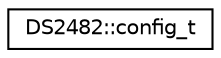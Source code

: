 digraph "Graphical Class Hierarchy"
{
  edge [fontname="Helvetica",fontsize="10",labelfontname="Helvetica",labelfontsize="10"];
  node [fontname="Helvetica",fontsize="10",shape=record];
  rankdir="LR";
  Node1 [label="DS2482::config_t",height=0.2,width=0.4,color="black", fillcolor="white", style="filled",URL="$dd/d98/unionDS2482_1_1config__t.html"];
}
